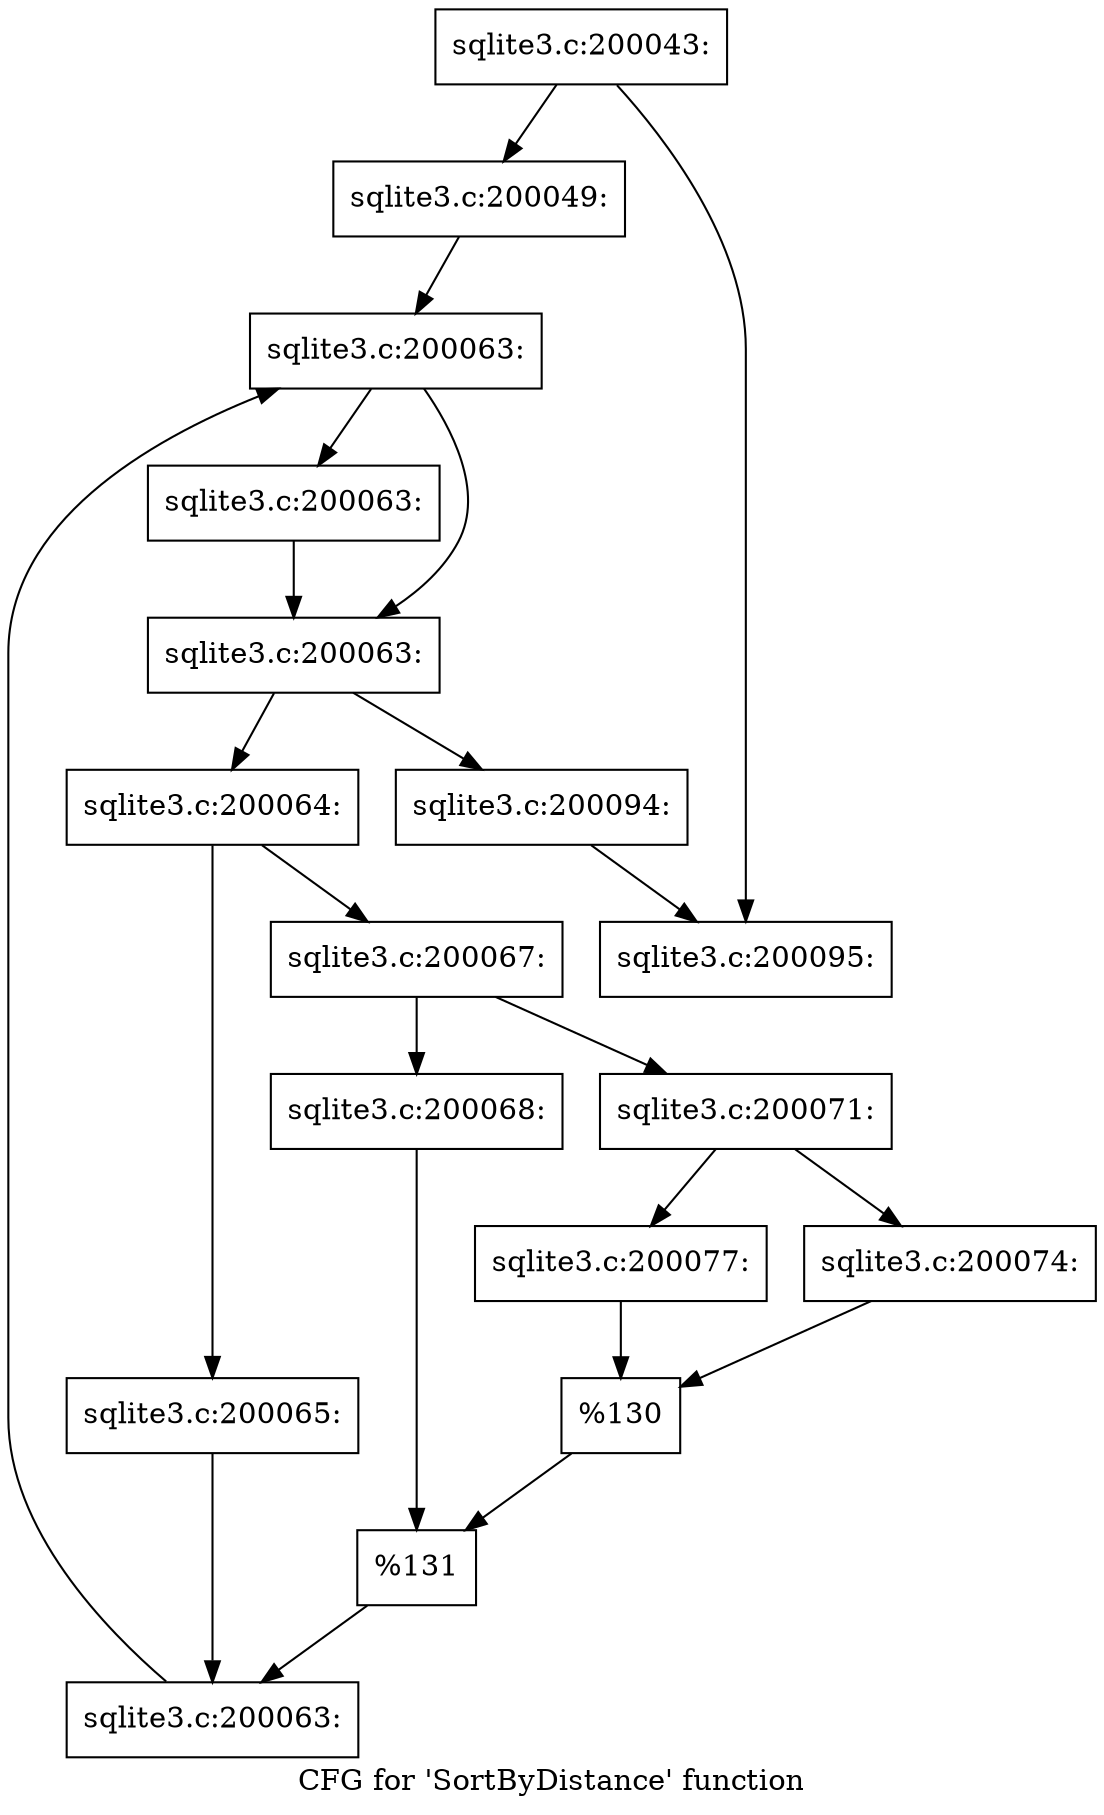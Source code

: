digraph "CFG for 'SortByDistance' function" {
	label="CFG for 'SortByDistance' function";

	Node0x55c0fb66c090 [shape=record,label="{sqlite3.c:200043:}"];
	Node0x55c0fb66c090 -> Node0x55c0fb6864a0;
	Node0x55c0fb66c090 -> Node0x55c0fb6864f0;
	Node0x55c0fb6864a0 [shape=record,label="{sqlite3.c:200049:}"];
	Node0x55c0fb6864a0 -> Node0x55c0fb689190;
	Node0x55c0fb689190 [shape=record,label="{sqlite3.c:200063:}"];
	Node0x55c0fb689190 -> Node0x55c0fb689370;
	Node0x55c0fb689190 -> Node0x55c0fb6893c0;
	Node0x55c0fb6893c0 [shape=record,label="{sqlite3.c:200063:}"];
	Node0x55c0fb6893c0 -> Node0x55c0fb689370;
	Node0x55c0fb689370 [shape=record,label="{sqlite3.c:200063:}"];
	Node0x55c0fb689370 -> Node0x55c0fb689a50;
	Node0x55c0fb689370 -> Node0x55c0fb6892f0;
	Node0x55c0fb689a50 [shape=record,label="{sqlite3.c:200064:}"];
	Node0x55c0fb689a50 -> Node0x55c0fb689c60;
	Node0x55c0fb689a50 -> Node0x55c0fb689d00;
	Node0x55c0fb689c60 [shape=record,label="{sqlite3.c:200065:}"];
	Node0x55c0fb689c60 -> Node0x55c0fb689cb0;
	Node0x55c0fb689d00 [shape=record,label="{sqlite3.c:200067:}"];
	Node0x55c0fb689d00 -> Node0x55c0fb68aa90;
	Node0x55c0fb689d00 -> Node0x55c0fb68ab30;
	Node0x55c0fb68aa90 [shape=record,label="{sqlite3.c:200068:}"];
	Node0x55c0fb68aa90 -> Node0x55c0fb68aae0;
	Node0x55c0fb68ab30 [shape=record,label="{sqlite3.c:200071:}"];
	Node0x55c0fb68ab30 -> Node0x55c0fb68ca60;
	Node0x55c0fb68ab30 -> Node0x55c0fb68cb00;
	Node0x55c0fb68ca60 [shape=record,label="{sqlite3.c:200074:}"];
	Node0x55c0fb68ca60 -> Node0x55c0fb68cab0;
	Node0x55c0fb68cb00 [shape=record,label="{sqlite3.c:200077:}"];
	Node0x55c0fb68cb00 -> Node0x55c0fb68cab0;
	Node0x55c0fb68cab0 [shape=record,label="{%130}"];
	Node0x55c0fb68cab0 -> Node0x55c0fb68aae0;
	Node0x55c0fb68aae0 [shape=record,label="{%131}"];
	Node0x55c0fb68aae0 -> Node0x55c0fb689cb0;
	Node0x55c0fb689cb0 [shape=record,label="{sqlite3.c:200063:}"];
	Node0x55c0fb689cb0 -> Node0x55c0fb689190;
	Node0x55c0fb6892f0 [shape=record,label="{sqlite3.c:200094:}"];
	Node0x55c0fb6892f0 -> Node0x55c0fb6864f0;
	Node0x55c0fb6864f0 [shape=record,label="{sqlite3.c:200095:}"];
}
